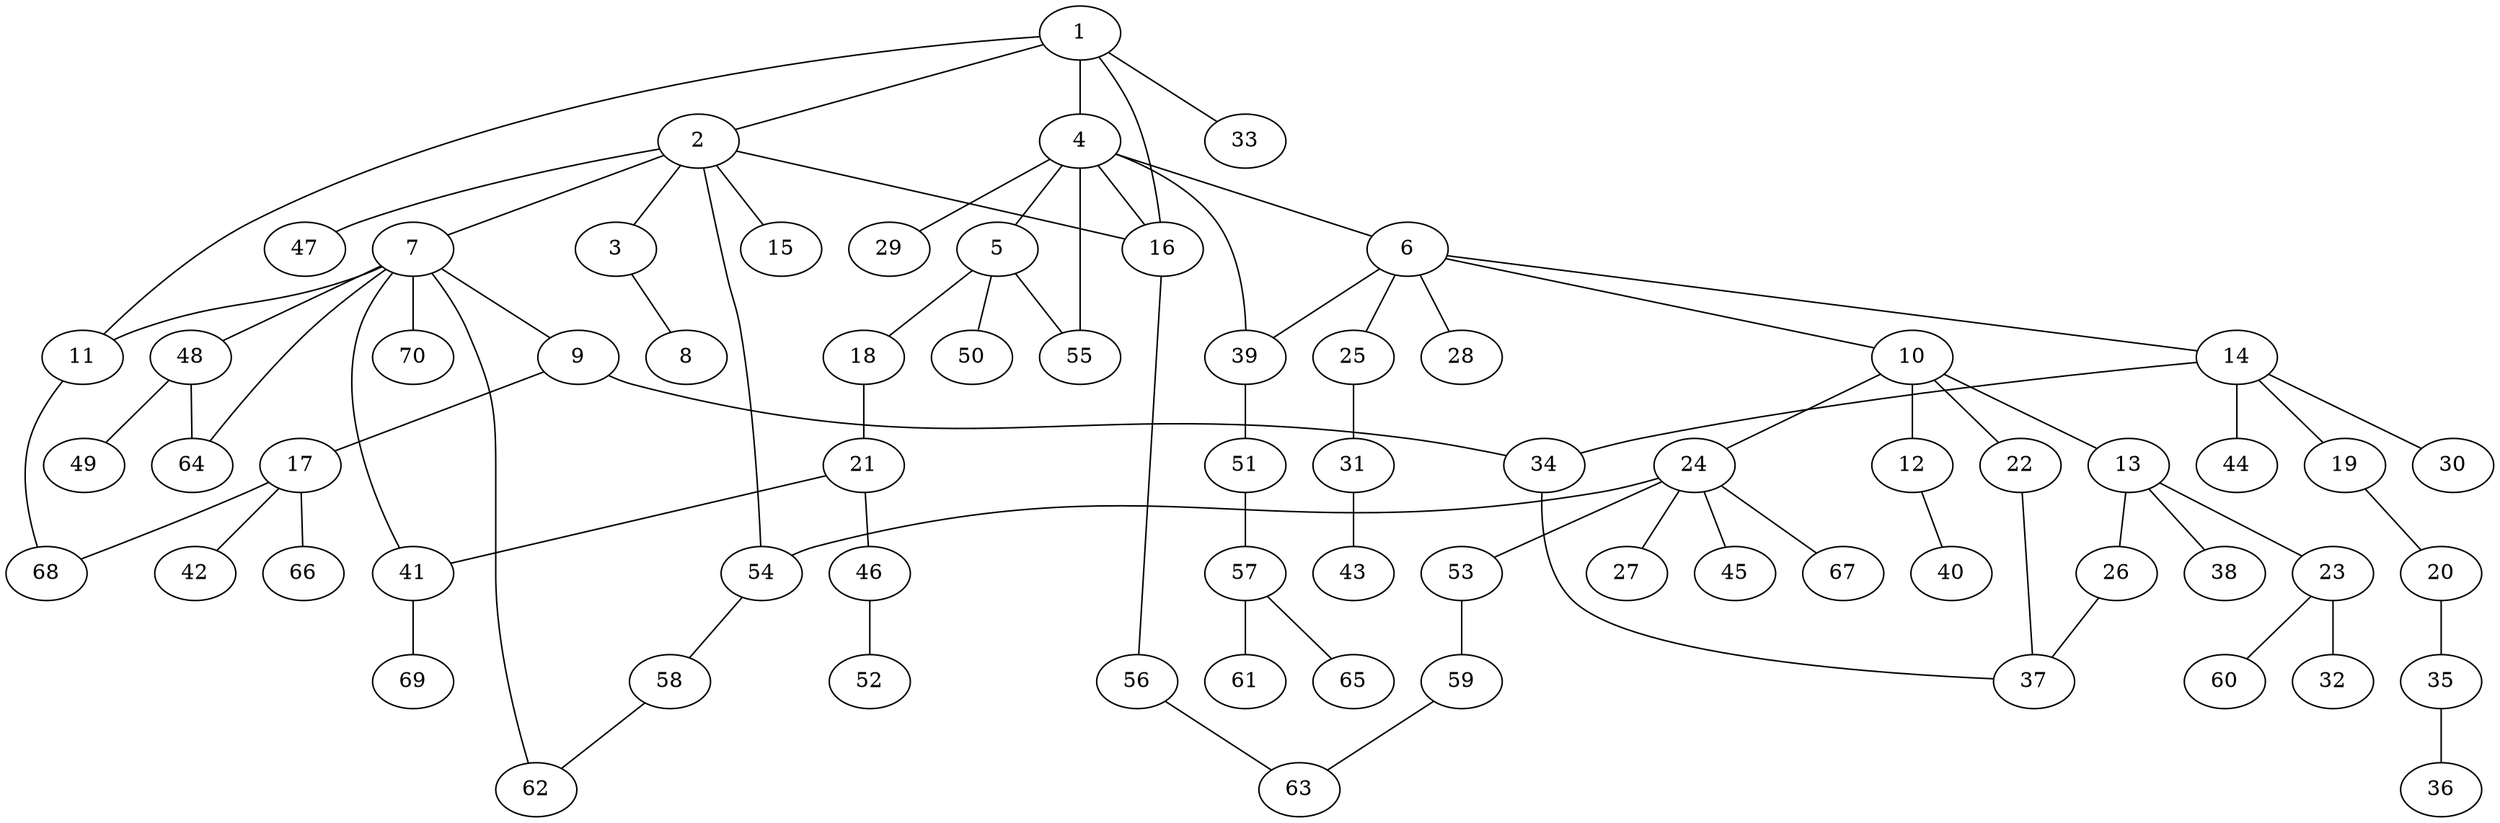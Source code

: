 graph graphname {1--2
1--4
1--11
1--16
1--33
2--3
2--7
2--15
2--16
2--47
2--54
3--8
4--5
4--6
4--16
4--29
4--39
4--55
5--18
5--50
5--55
6--10
6--14
6--25
6--28
6--39
7--9
7--11
7--41
7--48
7--62
7--64
7--70
9--17
9--34
10--12
10--13
10--22
10--24
11--68
12--40
13--23
13--26
13--38
14--19
14--30
14--34
14--44
16--56
17--42
17--66
17--68
18--21
19--20
20--35
21--41
21--46
22--37
23--32
23--60
24--27
24--45
24--53
24--54
24--67
25--31
26--37
31--43
34--37
35--36
39--51
41--69
46--52
48--49
48--64
51--57
53--59
54--58
56--63
57--61
57--65
58--62
59--63
}